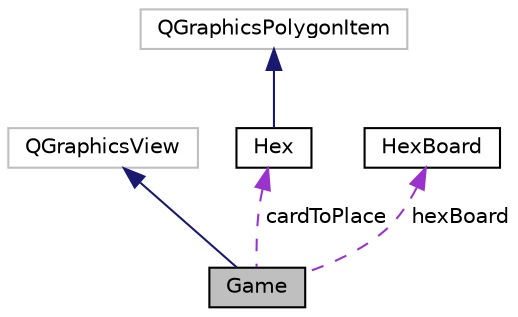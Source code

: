 digraph "Game"
{
 // LATEX_PDF_SIZE
  edge [fontname="Helvetica",fontsize="10",labelfontname="Helvetica",labelfontsize="10"];
  node [fontname="Helvetica",fontsize="10",shape=record];
  Node2 [label="Game",height=0.2,width=0.4,color="black", fillcolor="grey75", style="filled", fontcolor="black",tooltip=" "];
  Node3 -> Node2 [dir="back",color="midnightblue",fontsize="10",style="solid"];
  Node3 [label="QGraphicsView",height=0.2,width=0.4,color="grey75", fillcolor="white", style="filled",tooltip=" "];
  Node4 -> Node2 [dir="back",color="darkorchid3",fontsize="10",style="dashed",label=" cardToPlace" ];
  Node4 [label="Hex",height=0.2,width=0.4,color="black", fillcolor="white", style="filled",URL="$class_hex.html",tooltip=" "];
  Node5 -> Node4 [dir="back",color="midnightblue",fontsize="10",style="solid"];
  Node5 [label="QGraphicsPolygonItem",height=0.2,width=0.4,color="grey75", fillcolor="white", style="filled",tooltip=" "];
  Node6 -> Node2 [dir="back",color="darkorchid3",fontsize="10",style="dashed",label=" hexBoard" ];
  Node6 [label="HexBoard",height=0.2,width=0.4,color="black", fillcolor="white", style="filled",URL="$class_hex_board.html",tooltip=" "];
}
